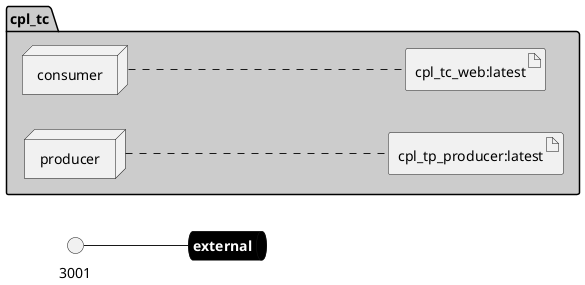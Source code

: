 @startuml

left to right direction


queue external #black [
    <b><color:white>external</color></b>
]
    
interface 3001
3001 -- external
    





package "cpl_tc" #cccccc {

node "consumer" as consumerService
node "producer" as producerService


        artifact "cpl_tc_web:latest" as cpl_tc_weblatestimage
    
        artifact "cpl_tp_producer:latest" as cpl_tp_producerlatestimage
    
}
consumerService .... cpl_tc_weblatestimage
producerService .... cpl_tp_producerlatestimage


@enduml
